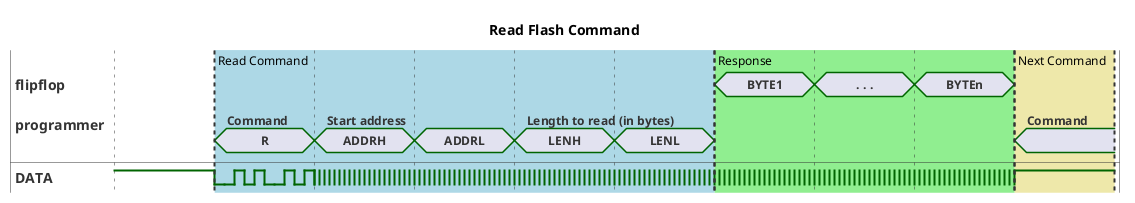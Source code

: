 @startuml read-command
' mode compact
scale 10 as 100 pixels
hide time-axis
Title: Read Flash Command

compact concise "flipflop" as FF
compact concise "programmer" as PG
binary "DATA" as D

D is high

@0
FF is {hidden}
PG is {hidden}

@10
PG is R : Command
D is low
@+1
D is low
@+1
D is high
@+1
D is low
@+1
D is high
@+1
D is low
@+1
D is low
@+1
D is high
@+1
D is low
@+1
D is high

@20
PG is ADDRH : Start address
D is {low,high}

@30
PG is ADDRL

@40
PG is LENH : Length to read (in bytes)

@50
PG is LENL

@60
FF is BYTE1
PG is {hidden}

@70
FF is ". . ."

@80
FF is BYTEn

@90
FF is {hidden}
PG is "" : Command
D is high

highlight 10 to 60 #LightBlue: Read Command
highlight 60 to 90 #LightGreen: Response
highlight 90 to 100 #PaleGoldenRod: Next Command

@enduml
